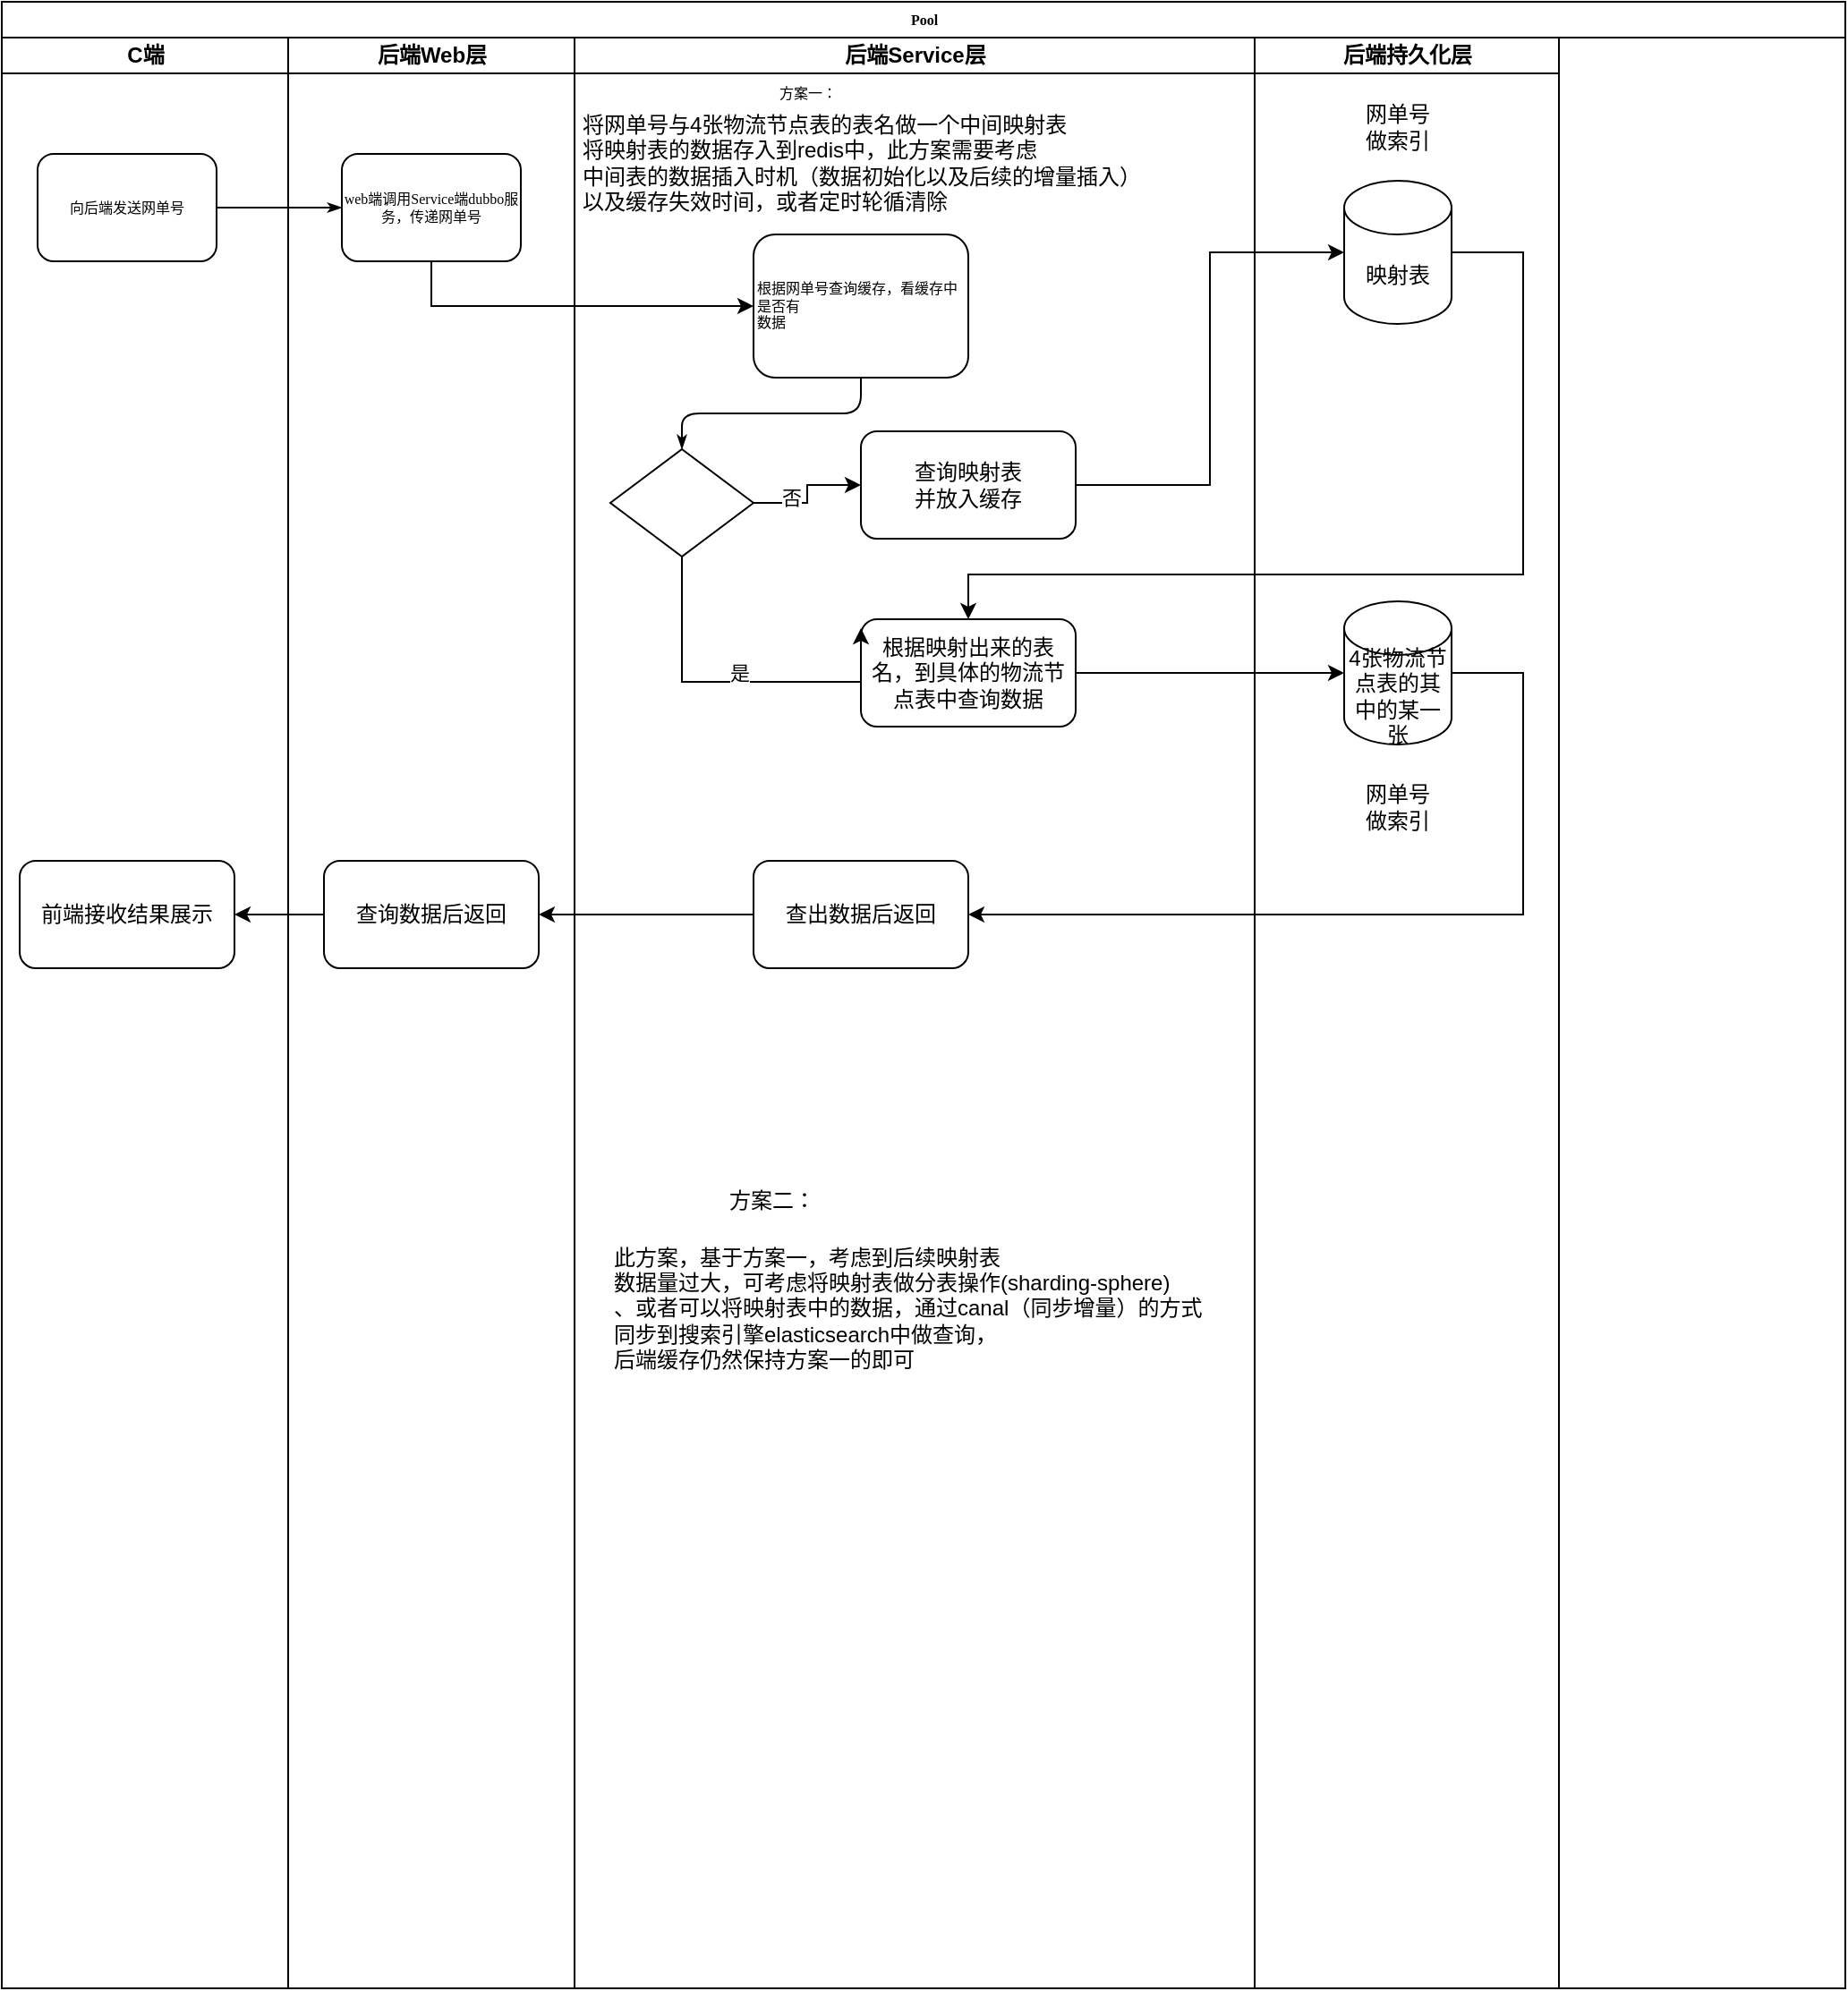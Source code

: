 <mxfile version="14.7.0" type="github">
  <diagram name="Page-1" id="74e2e168-ea6b-b213-b513-2b3c1d86103e">
    <mxGraphModel dx="1886" dy="457" grid="1" gridSize="10" guides="1" tooltips="1" connect="1" arrows="1" fold="1" page="1" pageScale="1" pageWidth="1100" pageHeight="850" background="none" math="0" shadow="0">
      <root>
        <mxCell id="0" />
        <mxCell id="1" parent="0" />
        <mxCell id="77e6c97f196da883-1" value="Pool" style="swimlane;html=1;childLayout=stackLayout;startSize=20;rounded=0;shadow=0;labelBackgroundColor=none;strokeWidth=1;fontFamily=Verdana;fontSize=8;align=center;" parent="1" vertex="1">
          <mxGeometry x="-100" y="30" width="1030" height="1110" as="geometry" />
        </mxCell>
        <mxCell id="77e6c97f196da883-2" value="C端" style="swimlane;html=1;startSize=20;" parent="77e6c97f196da883-1" vertex="1">
          <mxGeometry y="20" width="160" height="1090" as="geometry" />
        </mxCell>
        <mxCell id="77e6c97f196da883-8" value="向后端发送网单号" style="rounded=1;whiteSpace=wrap;html=1;shadow=0;labelBackgroundColor=none;strokeWidth=1;fontFamily=Verdana;fontSize=8;align=center;" parent="77e6c97f196da883-2" vertex="1">
          <mxGeometry x="20" y="65" width="100" height="60" as="geometry" />
        </mxCell>
        <mxCell id="e0kSBJMhbjdzScaZZEaQ-50" value="前端接收结果展示" style="rounded=1;whiteSpace=wrap;html=1;" vertex="1" parent="77e6c97f196da883-2">
          <mxGeometry x="10" y="460" width="120" height="60" as="geometry" />
        </mxCell>
        <mxCell id="77e6c97f196da883-26" style="edgeStyle=orthogonalEdgeStyle;rounded=1;html=1;labelBackgroundColor=none;startArrow=none;startFill=0;startSize=5;endArrow=classicThin;endFill=1;endSize=5;jettySize=auto;orthogonalLoop=1;strokeWidth=1;fontFamily=Verdana;fontSize=8" parent="77e6c97f196da883-1" source="77e6c97f196da883-8" target="77e6c97f196da883-11" edge="1">
          <mxGeometry relative="1" as="geometry" />
        </mxCell>
        <mxCell id="77e6c97f196da883-3" value="后端Web层" style="swimlane;html=1;startSize=20;" parent="77e6c97f196da883-1" vertex="1">
          <mxGeometry x="160" y="20" width="160" height="1090" as="geometry" />
        </mxCell>
        <mxCell id="77e6c97f196da883-11" value="web端调用Service端dubbo服务，传递网单号" style="rounded=1;whiteSpace=wrap;html=1;shadow=0;labelBackgroundColor=none;strokeWidth=1;fontFamily=Verdana;fontSize=8;align=center;" parent="77e6c97f196da883-3" vertex="1">
          <mxGeometry x="30" y="65" width="100" height="60" as="geometry" />
        </mxCell>
        <mxCell id="e0kSBJMhbjdzScaZZEaQ-48" value="查询数据后返回" style="rounded=1;whiteSpace=wrap;html=1;" vertex="1" parent="77e6c97f196da883-3">
          <mxGeometry x="20" y="460" width="120" height="60" as="geometry" />
        </mxCell>
        <mxCell id="77e6c97f196da883-4" value="后端Service层" style="swimlane;html=1;startSize=20;" parent="77e6c97f196da883-1" vertex="1">
          <mxGeometry x="320" y="20" width="380" height="1090" as="geometry" />
        </mxCell>
        <mxCell id="77e6c97f196da883-12" value="根据网单号查询缓存，看缓存中是否有&lt;br&gt;数据" style="rounded=1;whiteSpace=wrap;html=1;shadow=0;labelBackgroundColor=none;strokeWidth=1;fontFamily=Verdana;fontSize=8;align=left;" parent="77e6c97f196da883-4" vertex="1">
          <mxGeometry x="100" y="110" width="120" height="80" as="geometry" />
        </mxCell>
        <mxCell id="77e6c97f196da883-13" value="" style="rhombus;whiteSpace=wrap;html=1;rounded=0;shadow=0;labelBackgroundColor=none;strokeWidth=1;fontFamily=Verdana;fontSize=8;align=center;" parent="77e6c97f196da883-4" vertex="1">
          <mxGeometry x="20" y="230" width="80" height="60" as="geometry" />
        </mxCell>
        <mxCell id="77e6c97f196da883-29" style="edgeStyle=orthogonalEdgeStyle;rounded=1;html=1;labelBackgroundColor=none;startArrow=none;startFill=0;startSize=5;endArrow=classicThin;endFill=1;endSize=5;jettySize=auto;orthogonalLoop=1;strokeWidth=1;fontFamily=Verdana;fontSize=8" parent="77e6c97f196da883-4" source="77e6c97f196da883-12" target="77e6c97f196da883-13" edge="1">
          <mxGeometry relative="1" as="geometry" />
        </mxCell>
        <mxCell id="e0kSBJMhbjdzScaZZEaQ-1" value="&lt;span style=&quot;font-family: &amp;#34;verdana&amp;#34; ; font-size: 8px ; text-align: left&quot;&gt;方案一：&lt;/span&gt;" style="text;html=1;align=center;verticalAlign=middle;resizable=0;points=[];autosize=1;strokeColor=none;" vertex="1" parent="77e6c97f196da883-4">
          <mxGeometry x="100" y="20" width="60" height="20" as="geometry" />
        </mxCell>
        <mxCell id="e0kSBJMhbjdzScaZZEaQ-8" value="&lt;div style=&quot;text-align: left&quot;&gt;&lt;span&gt;将网单号与4张物流节点表的表名做一个中间映射表&lt;/span&gt;&lt;/div&gt;&lt;div style=&quot;text-align: left&quot;&gt;&lt;span&gt;将映射表的数据存入到redis中，此方案需要考虑&lt;/span&gt;&lt;/div&gt;&lt;div style=&quot;text-align: left&quot;&gt;&lt;span&gt;中间表的数据插入时机（数据初始化以及后续的增量插入）&lt;/span&gt;&lt;/div&gt;&lt;div style=&quot;text-align: left&quot;&gt;&lt;span&gt;以及缓存失效时间，或者定时轮循清除&lt;/span&gt;&lt;/div&gt;" style="text;html=1;align=center;verticalAlign=middle;resizable=0;points=[];autosize=1;strokeColor=none;" vertex="1" parent="77e6c97f196da883-4">
          <mxGeometry x="-5" y="40" width="330" height="60" as="geometry" />
        </mxCell>
        <mxCell id="e0kSBJMhbjdzScaZZEaQ-27" value="根据映射出来的表名，&lt;span style=&quot;text-align: left&quot;&gt;到具体的物流节点表中查询数据&lt;/span&gt;" style="rounded=1;whiteSpace=wrap;html=1;" vertex="1" parent="77e6c97f196da883-4">
          <mxGeometry x="160" y="325" width="120" height="60" as="geometry" />
        </mxCell>
        <mxCell id="e0kSBJMhbjdzScaZZEaQ-18" style="edgeStyle=orthogonalEdgeStyle;rounded=0;orthogonalLoop=1;jettySize=auto;html=1;exitX=0.5;exitY=1;exitDx=0;exitDy=0;" edge="1" parent="77e6c97f196da883-4" source="77e6c97f196da883-13">
          <mxGeometry relative="1" as="geometry">
            <mxPoint x="160" y="330" as="targetPoint" />
            <Array as="points">
              <mxPoint x="60" y="360" />
              <mxPoint x="160" y="360" />
            </Array>
          </mxGeometry>
        </mxCell>
        <mxCell id="e0kSBJMhbjdzScaZZEaQ-19" value="是" style="edgeLabel;html=1;align=center;verticalAlign=middle;resizable=0;points=[];" vertex="1" connectable="0" parent="e0kSBJMhbjdzScaZZEaQ-18">
          <mxGeometry x="0.153" y="4" relative="1" as="geometry">
            <mxPoint x="-14" y="-1" as="offset" />
          </mxGeometry>
        </mxCell>
        <mxCell id="e0kSBJMhbjdzScaZZEaQ-31" value="查询映射表&lt;br&gt;并放入缓存" style="rounded=1;whiteSpace=wrap;html=1;" vertex="1" parent="77e6c97f196da883-4">
          <mxGeometry x="160" y="220" width="120" height="60" as="geometry" />
        </mxCell>
        <mxCell id="e0kSBJMhbjdzScaZZEaQ-14" style="edgeStyle=orthogonalEdgeStyle;rounded=0;orthogonalLoop=1;jettySize=auto;html=1;exitX=1;exitY=0.5;exitDx=0;exitDy=0;entryX=0;entryY=0.5;entryDx=0;entryDy=0;" edge="1" parent="77e6c97f196da883-4" source="77e6c97f196da883-13" target="e0kSBJMhbjdzScaZZEaQ-31">
          <mxGeometry relative="1" as="geometry">
            <mxPoint x="400" y="270" as="targetPoint" />
          </mxGeometry>
        </mxCell>
        <mxCell id="e0kSBJMhbjdzScaZZEaQ-17" value="否" style="edgeLabel;html=1;align=center;verticalAlign=middle;resizable=0;points=[];" vertex="1" connectable="0" parent="e0kSBJMhbjdzScaZZEaQ-14">
          <mxGeometry x="-0.715" y="3" relative="1" as="geometry">
            <mxPoint x="11" as="offset" />
          </mxGeometry>
        </mxCell>
        <mxCell id="e0kSBJMhbjdzScaZZEaQ-44" value="查出数据后返回" style="rounded=1;whiteSpace=wrap;html=1;" vertex="1" parent="77e6c97f196da883-4">
          <mxGeometry x="100" y="460" width="120" height="60" as="geometry" />
        </mxCell>
        <mxCell id="e0kSBJMhbjdzScaZZEaQ-53" value="此方案，基于方案一，考虑到后续映射表&lt;br&gt;数据量过大，可考虑将映射表做分表操作(sharding-sphere)&lt;br&gt;、或者可以将映射表中的数据，通过canal（同步增量）的方式&lt;br&gt;同步到搜索引擎elasticsearch中做查询，&lt;br&gt;后端缓存仍然保持方案一的即可" style="text;html=1;align=left;verticalAlign=middle;resizable=0;points=[];autosize=1;strokeColor=none;" vertex="1" parent="77e6c97f196da883-4">
          <mxGeometry x="20" y="670" width="340" height="80" as="geometry" />
        </mxCell>
        <mxCell id="77e6c97f196da883-5" value="后端持久化层" style="swimlane;html=1;startSize=20;" parent="77e6c97f196da883-1" vertex="1">
          <mxGeometry x="700" y="20" width="170" height="1090" as="geometry" />
        </mxCell>
        <mxCell id="e0kSBJMhbjdzScaZZEaQ-11" value="映射表" style="shape=cylinder3;whiteSpace=wrap;html=1;boundedLbl=1;backgroundOutline=1;size=15;" vertex="1" parent="77e6c97f196da883-5">
          <mxGeometry x="50" y="80" width="60" height="80" as="geometry" />
        </mxCell>
        <mxCell id="e0kSBJMhbjdzScaZZEaQ-15" value="4张物流节点表的其中的某一张" style="shape=cylinder3;whiteSpace=wrap;html=1;boundedLbl=1;backgroundOutline=1;size=15;" vertex="1" parent="77e6c97f196da883-5">
          <mxGeometry x="50" y="315" width="60" height="80" as="geometry" />
        </mxCell>
        <mxCell id="e0kSBJMhbjdzScaZZEaQ-30" value="网单号做索引" style="text;html=1;strokeColor=none;fillColor=none;align=center;verticalAlign=middle;whiteSpace=wrap;rounded=0;" vertex="1" parent="77e6c97f196da883-5">
          <mxGeometry x="60" y="40" width="40" height="20" as="geometry" />
        </mxCell>
        <mxCell id="e0kSBJMhbjdzScaZZEaQ-29" value="网单号做索引" style="text;html=1;strokeColor=none;fillColor=none;align=center;verticalAlign=middle;whiteSpace=wrap;rounded=0;" vertex="1" parent="77e6c97f196da883-5">
          <mxGeometry x="60" y="420" width="40" height="20" as="geometry" />
        </mxCell>
        <mxCell id="e0kSBJMhbjdzScaZZEaQ-3" style="edgeStyle=orthogonalEdgeStyle;rounded=0;orthogonalLoop=1;jettySize=auto;html=1;exitX=0.5;exitY=1;exitDx=0;exitDy=0;" edge="1" parent="77e6c97f196da883-1" source="77e6c97f196da883-11" target="77e6c97f196da883-12">
          <mxGeometry relative="1" as="geometry">
            <Array as="points">
              <mxPoint x="240" y="170" />
            </Array>
          </mxGeometry>
        </mxCell>
        <mxCell id="e0kSBJMhbjdzScaZZEaQ-42" style="edgeStyle=orthogonalEdgeStyle;rounded=0;orthogonalLoop=1;jettySize=auto;html=1;exitX=1;exitY=0.5;exitDx=0;exitDy=0;entryX=0;entryY=0.5;entryDx=0;entryDy=0;entryPerimeter=0;" edge="1" parent="77e6c97f196da883-1" source="e0kSBJMhbjdzScaZZEaQ-27" target="e0kSBJMhbjdzScaZZEaQ-15">
          <mxGeometry relative="1" as="geometry" />
        </mxCell>
        <mxCell id="e0kSBJMhbjdzScaZZEaQ-43" style="edgeStyle=orthogonalEdgeStyle;rounded=0;orthogonalLoop=1;jettySize=auto;html=1;exitX=1;exitY=0.5;exitDx=0;exitDy=0;entryX=0;entryY=0.5;entryDx=0;entryDy=0;entryPerimeter=0;" edge="1" parent="77e6c97f196da883-1" source="e0kSBJMhbjdzScaZZEaQ-31" target="e0kSBJMhbjdzScaZZEaQ-11">
          <mxGeometry relative="1" as="geometry" />
        </mxCell>
        <mxCell id="e0kSBJMhbjdzScaZZEaQ-45" style="edgeStyle=orthogonalEdgeStyle;rounded=0;orthogonalLoop=1;jettySize=auto;html=1;entryX=0.5;entryY=0;entryDx=0;entryDy=0;" edge="1" parent="77e6c97f196da883-1" target="e0kSBJMhbjdzScaZZEaQ-27">
          <mxGeometry relative="1" as="geometry">
            <mxPoint x="580" y="510" as="targetPoint" />
            <mxPoint x="810" y="140" as="sourcePoint" />
            <Array as="points">
              <mxPoint x="850" y="140" />
              <mxPoint x="850" y="320" />
              <mxPoint x="540" y="320" />
            </Array>
          </mxGeometry>
        </mxCell>
        <mxCell id="e0kSBJMhbjdzScaZZEaQ-47" style="edgeStyle=orthogonalEdgeStyle;rounded=0;orthogonalLoop=1;jettySize=auto;html=1;exitX=1;exitY=0.5;exitDx=0;exitDy=0;exitPerimeter=0;entryX=1;entryY=0.5;entryDx=0;entryDy=0;" edge="1" parent="77e6c97f196da883-1" source="e0kSBJMhbjdzScaZZEaQ-15" target="e0kSBJMhbjdzScaZZEaQ-44">
          <mxGeometry relative="1" as="geometry">
            <Array as="points">
              <mxPoint x="850" y="375" />
              <mxPoint x="850" y="510" />
            </Array>
          </mxGeometry>
        </mxCell>
        <mxCell id="e0kSBJMhbjdzScaZZEaQ-49" style="edgeStyle=orthogonalEdgeStyle;rounded=0;orthogonalLoop=1;jettySize=auto;html=1;exitX=0;exitY=0.5;exitDx=0;exitDy=0;entryX=1;entryY=0.5;entryDx=0;entryDy=0;" edge="1" parent="77e6c97f196da883-1" source="e0kSBJMhbjdzScaZZEaQ-44" target="e0kSBJMhbjdzScaZZEaQ-48">
          <mxGeometry relative="1" as="geometry" />
        </mxCell>
        <mxCell id="e0kSBJMhbjdzScaZZEaQ-51" style="edgeStyle=orthogonalEdgeStyle;rounded=0;orthogonalLoop=1;jettySize=auto;html=1;exitX=0;exitY=0.5;exitDx=0;exitDy=0;entryX=1;entryY=0.5;entryDx=0;entryDy=0;" edge="1" parent="77e6c97f196da883-1" source="e0kSBJMhbjdzScaZZEaQ-48" target="e0kSBJMhbjdzScaZZEaQ-50">
          <mxGeometry relative="1" as="geometry" />
        </mxCell>
        <mxCell id="e0kSBJMhbjdzScaZZEaQ-52" value="方案二：" style="text;html=1;align=center;verticalAlign=middle;resizable=0;points=[];autosize=1;strokeColor=none;" vertex="1" parent="1">
          <mxGeometry x="300" y="690" width="60" height="20" as="geometry" />
        </mxCell>
      </root>
    </mxGraphModel>
  </diagram>
</mxfile>
